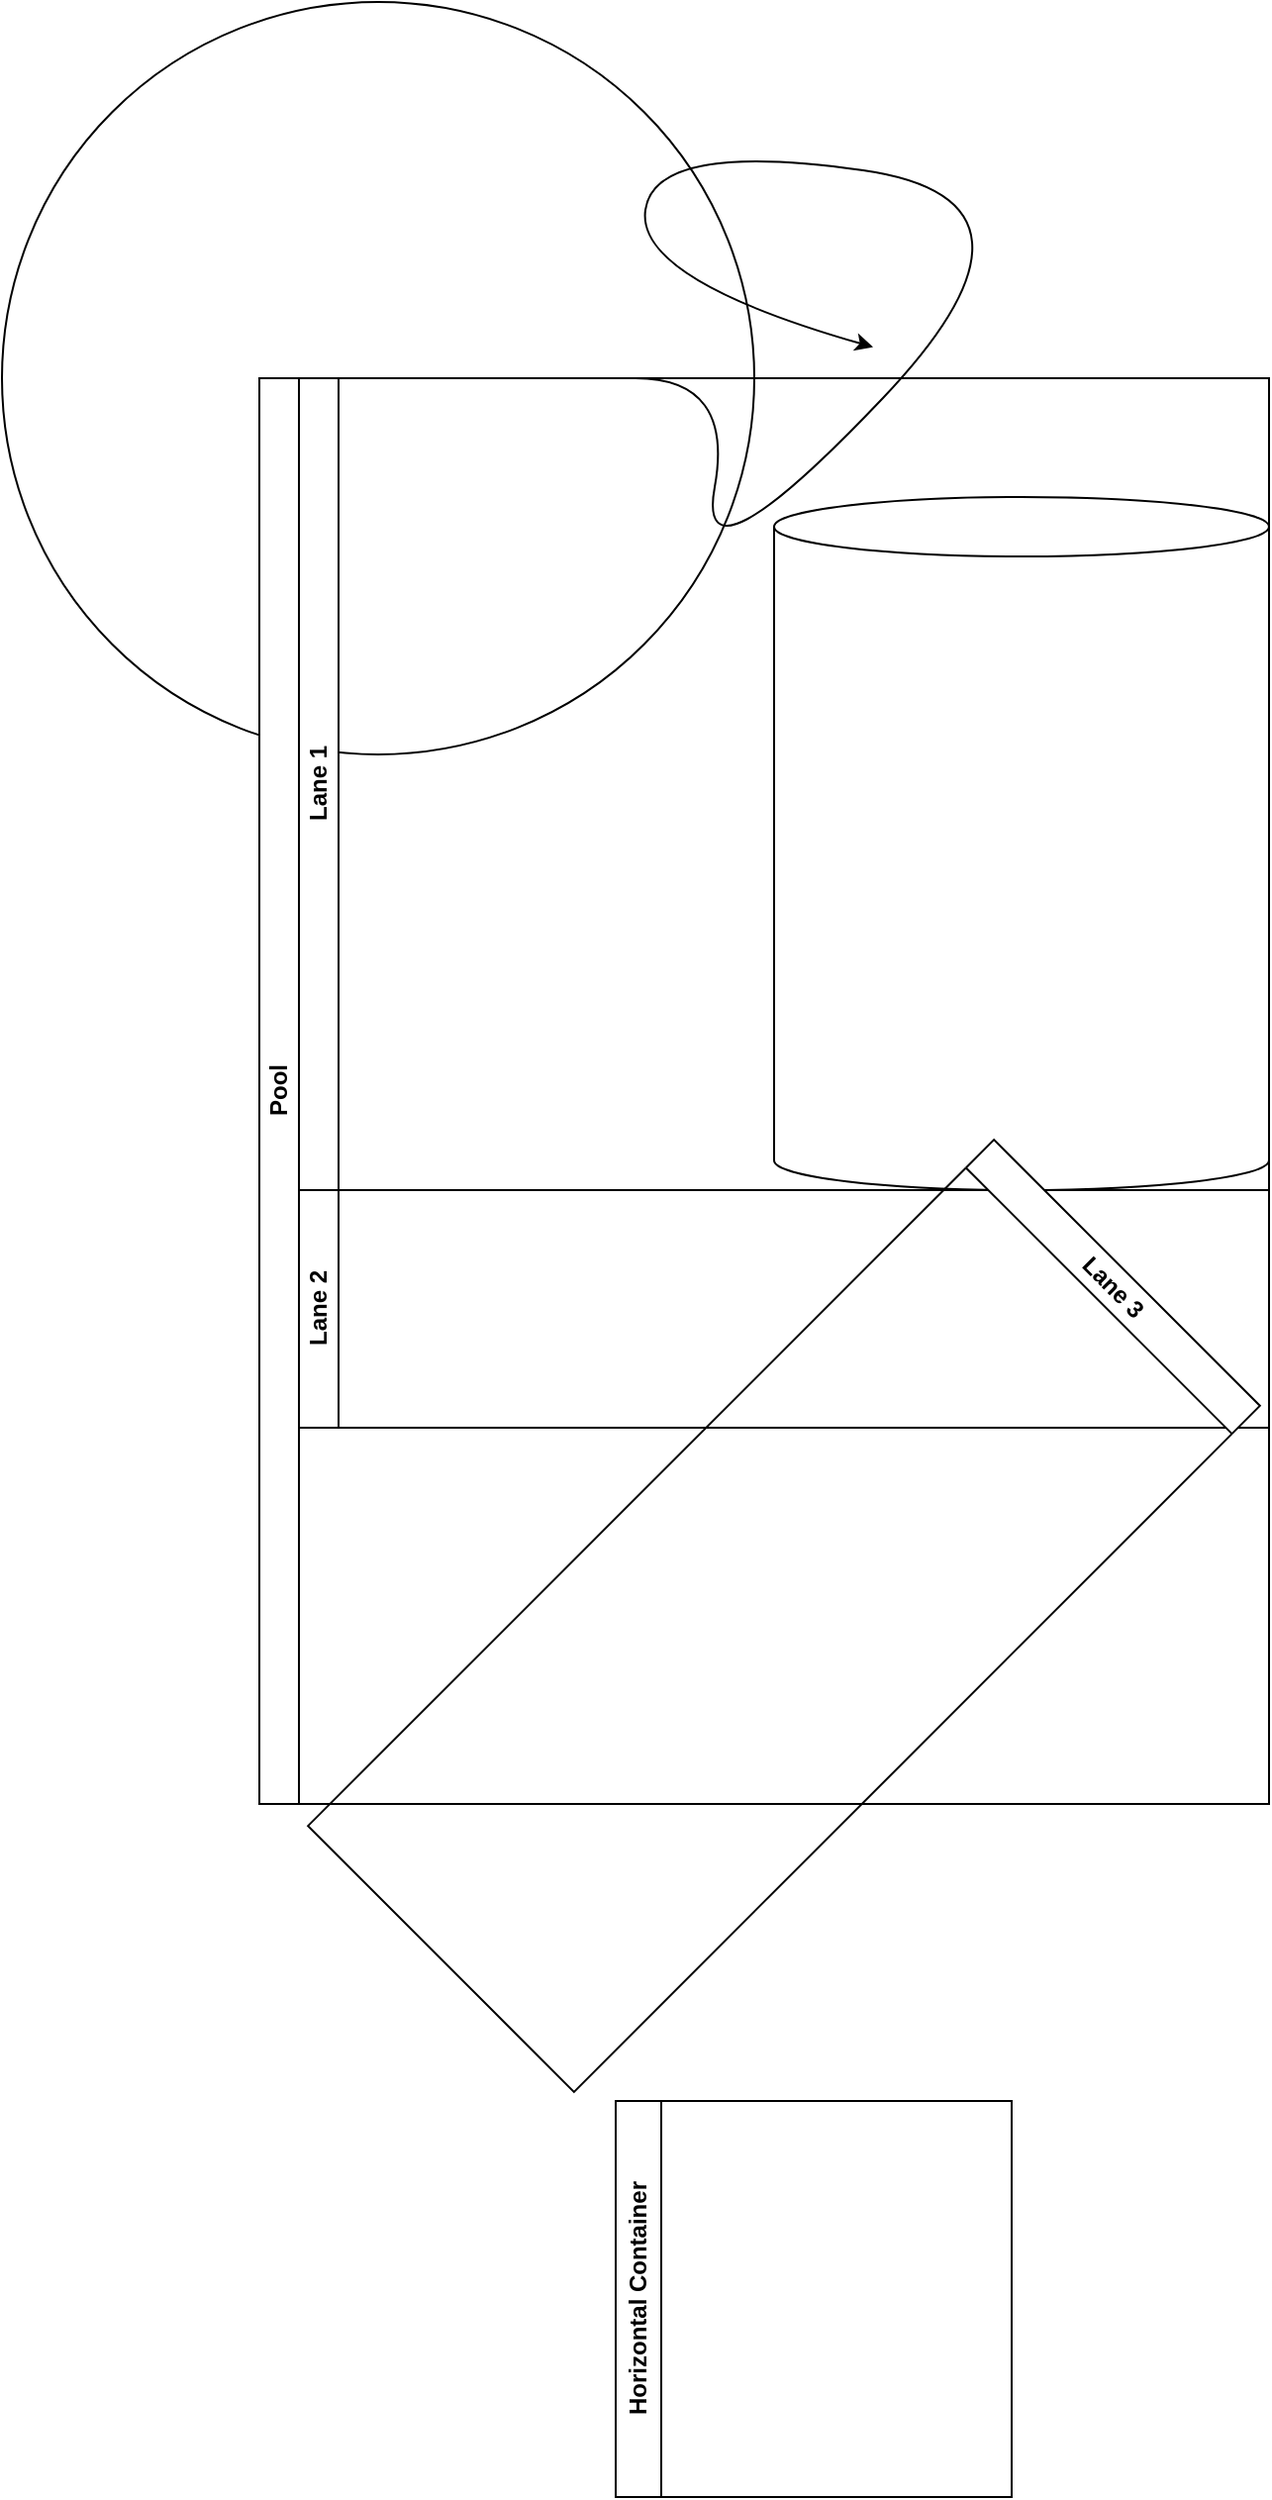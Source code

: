 <mxfile version="23.1.1" type="github">
  <diagram name="Page-1" id="18Bq6I78c-N_BTnxcg_F">
    <mxGraphModel dx="1050" dy="557" grid="1" gridSize="10" guides="1" tooltips="1" connect="1" arrows="1" fold="1" page="1" pageScale="1" pageWidth="850" pageHeight="1100" math="0" shadow="0">
      <root>
        <mxCell id="0" />
        <mxCell id="1" parent="0" />
        <mxCell id="cDi407knztF77Fl721S--1" value="" style="ellipse;whiteSpace=wrap;html=1;aspect=fixed;" vertex="1" parent="1">
          <mxGeometry x="50" width="380" height="380" as="geometry" />
        </mxCell>
        <mxCell id="cDi407knztF77Fl721S--3" value="Horizontal Container" style="swimlane;horizontal=0;whiteSpace=wrap;html=1;" vertex="1" parent="1">
          <mxGeometry x="360" y="1060" width="200" height="200" as="geometry" />
        </mxCell>
        <mxCell id="cDi407knztF77Fl721S--4" value="" style="curved=1;endArrow=classic;html=1;rounded=0;" edge="1" parent="1">
          <mxGeometry width="50" height="50" relative="1" as="geometry">
            <mxPoint x="370" y="190" as="sourcePoint" />
            <mxPoint x="490" y="174.286" as="targetPoint" />
            <Array as="points">
              <mxPoint x="420" y="190" />
              <mxPoint x="400" y="300" />
              <mxPoint x="590" y="100" />
              <mxPoint x="380" y="70" />
              <mxPoint x="370" y="140" />
            </Array>
          </mxGeometry>
        </mxCell>
        <mxCell id="cDi407knztF77Fl721S--5" value="Pool" style="swimlane;childLayout=stackLayout;resizeParent=1;resizeParentMax=0;horizontal=0;startSize=20;horizontalStack=0;html=1;" vertex="1" parent="1">
          <mxGeometry x="180" y="190" width="510" height="720" as="geometry" />
        </mxCell>
        <mxCell id="cDi407knztF77Fl721S--6" value="Lane 1" style="swimlane;startSize=20;horizontal=0;html=1;" vertex="1" parent="cDi407knztF77Fl721S--5">
          <mxGeometry x="20" width="490" height="410" as="geometry" />
        </mxCell>
        <mxCell id="cDi407knztF77Fl721S--2" value="" style="shape=cylinder3;whiteSpace=wrap;html=1;boundedLbl=1;backgroundOutline=1;size=15;" vertex="1" parent="cDi407knztF77Fl721S--6">
          <mxGeometry x="240" y="60" width="250" height="350" as="geometry" />
        </mxCell>
        <mxCell id="cDi407knztF77Fl721S--7" value="Lane 2" style="swimlane;startSize=20;horizontal=0;html=1;" vertex="1" parent="cDi407knztF77Fl721S--5">
          <mxGeometry x="20" y="410" width="490" height="120" as="geometry" />
        </mxCell>
        <mxCell id="cDi407knztF77Fl721S--8" value="Lane 3" style="swimlane;startSize=20;horizontal=0;html=1;rotation=-225;" vertex="1" parent="cDi407knztF77Fl721S--5">
          <mxGeometry x="20" y="530" width="490" height="190" as="geometry" />
        </mxCell>
      </root>
    </mxGraphModel>
  </diagram>
</mxfile>
